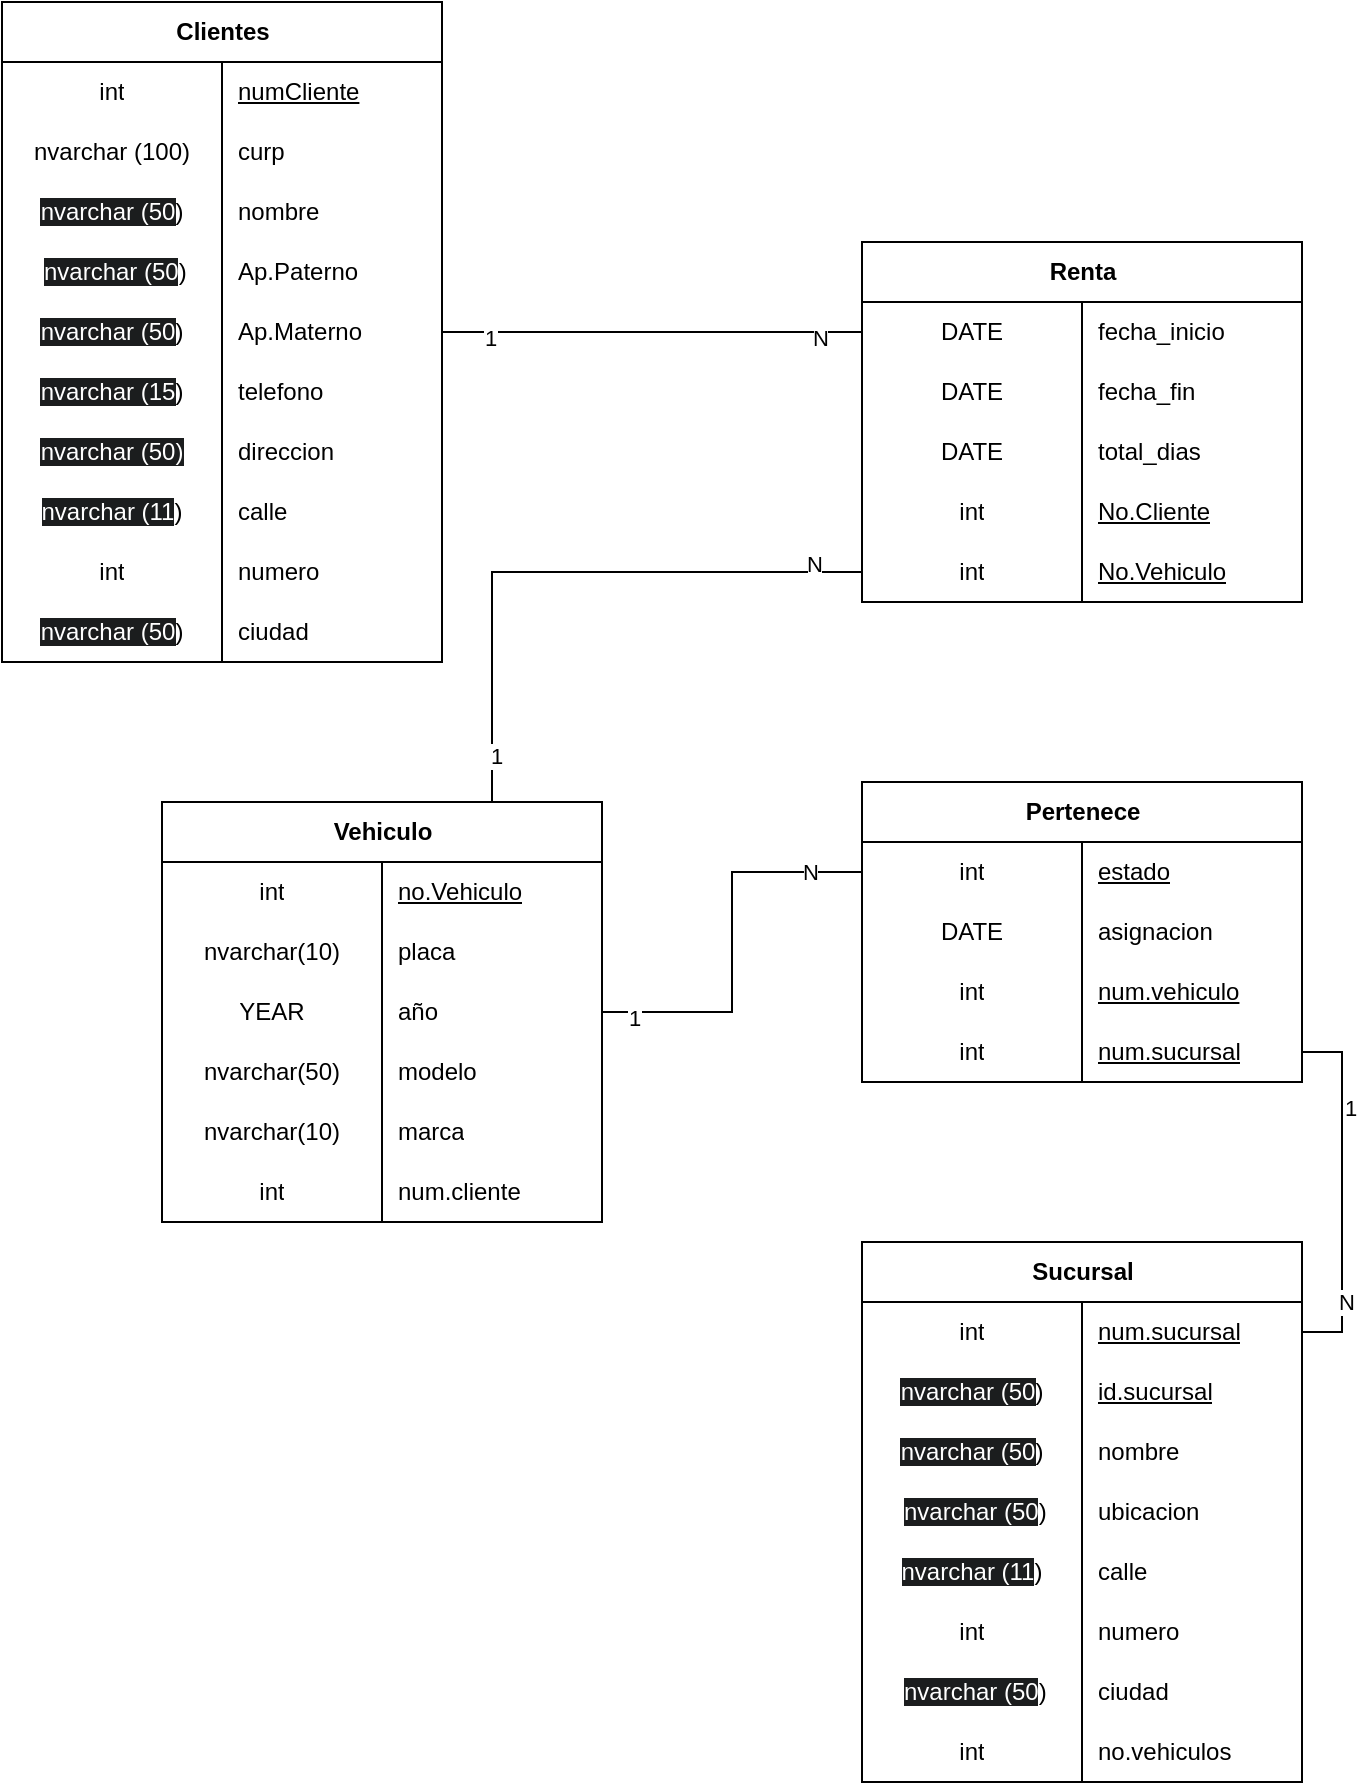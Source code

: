 <mxfile version="27.0.9">
  <diagram name="Página-1" id="7un10roUv1hZEaNa_399">
    <mxGraphModel dx="872" dy="540" grid="1" gridSize="10" guides="1" tooltips="1" connect="1" arrows="1" fold="1" page="1" pageScale="1" pageWidth="827" pageHeight="1169" math="0" shadow="0">
      <root>
        <mxCell id="0" />
        <mxCell id="1" parent="0" />
        <mxCell id="nz0dXg4m47VoNfbv2c2R-1" value="Clientes" style="shape=table;startSize=30;container=1;collapsible=1;childLayout=tableLayout;fixedRows=1;rowLines=0;fontStyle=1;align=center;resizeLast=1;html=1;" vertex="1" parent="1">
          <mxGeometry x="20" y="30" width="220" height="330" as="geometry" />
        </mxCell>
        <mxCell id="nz0dXg4m47VoNfbv2c2R-5" value="" style="shape=tableRow;horizontal=0;startSize=0;swimlaneHead=0;swimlaneBody=0;fillColor=none;collapsible=0;dropTarget=0;points=[[0,0.5],[1,0.5]];portConstraint=eastwest;top=0;left=0;right=0;bottom=0;" vertex="1" parent="nz0dXg4m47VoNfbv2c2R-1">
          <mxGeometry y="30" width="220" height="30" as="geometry" />
        </mxCell>
        <mxCell id="nz0dXg4m47VoNfbv2c2R-6" value="int" style="shape=partialRectangle;connectable=0;fillColor=none;top=0;left=0;bottom=0;right=0;editable=1;overflow=hidden;whiteSpace=wrap;html=1;" vertex="1" parent="nz0dXg4m47VoNfbv2c2R-5">
          <mxGeometry width="110" height="30" as="geometry">
            <mxRectangle width="110" height="30" as="alternateBounds" />
          </mxGeometry>
        </mxCell>
        <mxCell id="nz0dXg4m47VoNfbv2c2R-7" value="&lt;u&gt;numCliente&lt;/u&gt;" style="shape=partialRectangle;connectable=0;fillColor=none;top=0;left=0;bottom=0;right=0;align=left;spacingLeft=6;overflow=hidden;whiteSpace=wrap;html=1;" vertex="1" parent="nz0dXg4m47VoNfbv2c2R-5">
          <mxGeometry x="110" width="110" height="30" as="geometry">
            <mxRectangle width="110" height="30" as="alternateBounds" />
          </mxGeometry>
        </mxCell>
        <mxCell id="nz0dXg4m47VoNfbv2c2R-8" value="" style="shape=tableRow;horizontal=0;startSize=0;swimlaneHead=0;swimlaneBody=0;fillColor=none;collapsible=0;dropTarget=0;points=[[0,0.5],[1,0.5]];portConstraint=eastwest;top=0;left=0;right=0;bottom=0;" vertex="1" parent="nz0dXg4m47VoNfbv2c2R-1">
          <mxGeometry y="60" width="220" height="30" as="geometry" />
        </mxCell>
        <mxCell id="nz0dXg4m47VoNfbv2c2R-9" value="nvarchar (100)" style="shape=partialRectangle;connectable=0;fillColor=none;top=0;left=0;bottom=0;right=0;editable=1;overflow=hidden;whiteSpace=wrap;html=1;" vertex="1" parent="nz0dXg4m47VoNfbv2c2R-8">
          <mxGeometry width="110" height="30" as="geometry">
            <mxRectangle width="110" height="30" as="alternateBounds" />
          </mxGeometry>
        </mxCell>
        <mxCell id="nz0dXg4m47VoNfbv2c2R-10" value="curp" style="shape=partialRectangle;connectable=0;fillColor=none;top=0;left=0;bottom=0;right=0;align=left;spacingLeft=6;overflow=hidden;whiteSpace=wrap;html=1;" vertex="1" parent="nz0dXg4m47VoNfbv2c2R-8">
          <mxGeometry x="110" width="110" height="30" as="geometry">
            <mxRectangle width="110" height="30" as="alternateBounds" />
          </mxGeometry>
        </mxCell>
        <mxCell id="nz0dXg4m47VoNfbv2c2R-11" value="" style="shape=tableRow;horizontal=0;startSize=0;swimlaneHead=0;swimlaneBody=0;fillColor=none;collapsible=0;dropTarget=0;points=[[0,0.5],[1,0.5]];portConstraint=eastwest;top=0;left=0;right=0;bottom=0;" vertex="1" parent="nz0dXg4m47VoNfbv2c2R-1">
          <mxGeometry y="90" width="220" height="30" as="geometry" />
        </mxCell>
        <mxCell id="nz0dXg4m47VoNfbv2c2R-12" value="&lt;span style=&quot;color: rgb(255, 255, 255); font-family: Helvetica; font-size: 12px; font-style: normal; font-variant-ligatures: normal; font-variant-caps: normal; font-weight: 400; letter-spacing: normal; orphans: 2; text-align: center; text-indent: 0px; text-transform: none; widows: 2; word-spacing: 0px; -webkit-text-stroke-width: 0px; white-space: normal; background-color: rgb(27, 29, 30); text-decoration-thickness: initial; text-decoration-style: initial; text-decoration-color: initial; display: inline !important; float: none;&quot;&gt;nvarchar (50&lt;/span&gt;)" style="shape=partialRectangle;connectable=0;fillColor=none;top=0;left=0;bottom=0;right=0;editable=1;overflow=hidden;whiteSpace=wrap;html=1;" vertex="1" parent="nz0dXg4m47VoNfbv2c2R-11">
          <mxGeometry width="110" height="30" as="geometry">
            <mxRectangle width="110" height="30" as="alternateBounds" />
          </mxGeometry>
        </mxCell>
        <mxCell id="nz0dXg4m47VoNfbv2c2R-13" value="nombre" style="shape=partialRectangle;connectable=0;fillColor=none;top=0;left=0;bottom=0;right=0;align=left;spacingLeft=6;overflow=hidden;whiteSpace=wrap;html=1;" vertex="1" parent="nz0dXg4m47VoNfbv2c2R-11">
          <mxGeometry x="110" width="110" height="30" as="geometry">
            <mxRectangle width="110" height="30" as="alternateBounds" />
          </mxGeometry>
        </mxCell>
        <mxCell id="nz0dXg4m47VoNfbv2c2R-14" style="shape=tableRow;horizontal=0;startSize=0;swimlaneHead=0;swimlaneBody=0;fillColor=none;collapsible=0;dropTarget=0;points=[[0,0.5],[1,0.5]];portConstraint=eastwest;top=0;left=0;right=0;bottom=0;" vertex="1" parent="nz0dXg4m47VoNfbv2c2R-1">
          <mxGeometry y="120" width="220" height="30" as="geometry" />
        </mxCell>
        <mxCell id="nz0dXg4m47VoNfbv2c2R-15" value="&amp;nbsp;&lt;span style=&quot;float: none; display: inline !important; color: rgb(255, 255, 255); background-color: rgb(27, 29, 30);&quot;&gt;nvarchar (50&lt;/span&gt;)" style="shape=partialRectangle;connectable=0;fillColor=none;top=0;left=0;bottom=0;right=0;editable=1;overflow=hidden;whiteSpace=wrap;html=1;" vertex="1" parent="nz0dXg4m47VoNfbv2c2R-14">
          <mxGeometry width="110" height="30" as="geometry">
            <mxRectangle width="110" height="30" as="alternateBounds" />
          </mxGeometry>
        </mxCell>
        <mxCell id="nz0dXg4m47VoNfbv2c2R-16" value="Ap.Paterno" style="shape=partialRectangle;connectable=0;fillColor=none;top=0;left=0;bottom=0;right=0;align=left;spacingLeft=6;overflow=hidden;whiteSpace=wrap;html=1;" vertex="1" parent="nz0dXg4m47VoNfbv2c2R-14">
          <mxGeometry x="110" width="110" height="30" as="geometry">
            <mxRectangle width="110" height="30" as="alternateBounds" />
          </mxGeometry>
        </mxCell>
        <mxCell id="nz0dXg4m47VoNfbv2c2R-17" style="shape=tableRow;horizontal=0;startSize=0;swimlaneHead=0;swimlaneBody=0;fillColor=none;collapsible=0;dropTarget=0;points=[[0,0.5],[1,0.5]];portConstraint=eastwest;top=0;left=0;right=0;bottom=0;" vertex="1" parent="nz0dXg4m47VoNfbv2c2R-1">
          <mxGeometry y="150" width="220" height="30" as="geometry" />
        </mxCell>
        <mxCell id="nz0dXg4m47VoNfbv2c2R-18" value="&lt;span style=&quot;float: none; display: inline !important; color: rgb(255, 255, 255); background-color: rgb(27, 29, 30);&quot;&gt;nvarchar (50&lt;/span&gt;)" style="shape=partialRectangle;connectable=0;fillColor=none;top=0;left=0;bottom=0;right=0;editable=1;overflow=hidden;whiteSpace=wrap;html=1;" vertex="1" parent="nz0dXg4m47VoNfbv2c2R-17">
          <mxGeometry width="110" height="30" as="geometry">
            <mxRectangle width="110" height="30" as="alternateBounds" />
          </mxGeometry>
        </mxCell>
        <mxCell id="nz0dXg4m47VoNfbv2c2R-19" value="Ap.Materno" style="shape=partialRectangle;connectable=0;fillColor=none;top=0;left=0;bottom=0;right=0;align=left;spacingLeft=6;overflow=hidden;whiteSpace=wrap;html=1;" vertex="1" parent="nz0dXg4m47VoNfbv2c2R-17">
          <mxGeometry x="110" width="110" height="30" as="geometry">
            <mxRectangle width="110" height="30" as="alternateBounds" />
          </mxGeometry>
        </mxCell>
        <mxCell id="nz0dXg4m47VoNfbv2c2R-20" style="shape=tableRow;horizontal=0;startSize=0;swimlaneHead=0;swimlaneBody=0;fillColor=none;collapsible=0;dropTarget=0;points=[[0,0.5],[1,0.5]];portConstraint=eastwest;top=0;left=0;right=0;bottom=0;" vertex="1" parent="nz0dXg4m47VoNfbv2c2R-1">
          <mxGeometry y="180" width="220" height="30" as="geometry" />
        </mxCell>
        <mxCell id="nz0dXg4m47VoNfbv2c2R-21" value="&lt;span style=&quot;float: none; display: inline !important; color: rgb(255, 255, 255); background-color: rgb(27, 29, 30);&quot;&gt;nvarchar (15&lt;/span&gt;)" style="shape=partialRectangle;connectable=0;fillColor=none;top=0;left=0;bottom=0;right=0;editable=1;overflow=hidden;whiteSpace=wrap;html=1;" vertex="1" parent="nz0dXg4m47VoNfbv2c2R-20">
          <mxGeometry width="110" height="30" as="geometry">
            <mxRectangle width="110" height="30" as="alternateBounds" />
          </mxGeometry>
        </mxCell>
        <mxCell id="nz0dXg4m47VoNfbv2c2R-22" value="telefono" style="shape=partialRectangle;connectable=0;fillColor=none;top=0;left=0;bottom=0;right=0;align=left;spacingLeft=6;overflow=hidden;whiteSpace=wrap;html=1;" vertex="1" parent="nz0dXg4m47VoNfbv2c2R-20">
          <mxGeometry x="110" width="110" height="30" as="geometry">
            <mxRectangle width="110" height="30" as="alternateBounds" />
          </mxGeometry>
        </mxCell>
        <mxCell id="nz0dXg4m47VoNfbv2c2R-23" style="shape=tableRow;horizontal=0;startSize=0;swimlaneHead=0;swimlaneBody=0;fillColor=none;collapsible=0;dropTarget=0;points=[[0,0.5],[1,0.5]];portConstraint=eastwest;top=0;left=0;right=0;bottom=0;" vertex="1" parent="nz0dXg4m47VoNfbv2c2R-1">
          <mxGeometry y="210" width="220" height="30" as="geometry" />
        </mxCell>
        <mxCell id="nz0dXg4m47VoNfbv2c2R-24" value="&lt;span style=&quot;forced-color-adjust: none; box-shadow: none !important; color: rgb(255, 255, 255); font-family: Helvetica; font-size: 12px; font-style: normal; font-variant-ligatures: normal; font-variant-caps: normal; font-weight: 400; letter-spacing: normal; orphans: 2; text-align: center; text-indent: 0px; text-transform: none; widows: 2; word-spacing: 0px; -webkit-text-stroke-width: 0px; white-space: normal; text-decoration-thickness: initial; text-decoration-style: initial; text-decoration-color: initial; background-color: rgb(27, 29, 30); float: none; display: inline !important;&quot; data-mx-given-colors=&quot;{&amp;quot;color&amp;quot;:&amp;quot;rgb(255, 255, 255)&amp;quot;,&amp;quot;background-color&amp;quot;:&amp;quot;rgb(27, 29, 30)&amp;quot;}&quot;&gt;nvarchar (50&lt;/span&gt;&lt;span style=&quot;color: rgb(255, 255, 255); font-family: Helvetica; font-size: 12px; font-style: normal; font-variant-ligatures: normal; font-variant-caps: normal; font-weight: 400; letter-spacing: normal; orphans: 2; text-align: center; text-indent: 0px; text-transform: none; widows: 2; word-spacing: 0px; -webkit-text-stroke-width: 0px; white-space: normal; background-color: rgb(27, 29, 30); text-decoration-thickness: initial; text-decoration-style: initial; text-decoration-color: initial; display: inline !important; float: none;&quot;&gt;)&lt;/span&gt;" style="shape=partialRectangle;connectable=0;fillColor=none;top=0;left=0;bottom=0;right=0;editable=1;overflow=hidden;whiteSpace=wrap;html=1;" vertex="1" parent="nz0dXg4m47VoNfbv2c2R-23">
          <mxGeometry width="110" height="30" as="geometry">
            <mxRectangle width="110" height="30" as="alternateBounds" />
          </mxGeometry>
        </mxCell>
        <mxCell id="nz0dXg4m47VoNfbv2c2R-25" value="direccion" style="shape=partialRectangle;connectable=0;fillColor=none;top=0;left=0;bottom=0;right=0;align=left;spacingLeft=6;overflow=hidden;whiteSpace=wrap;html=1;" vertex="1" parent="nz0dXg4m47VoNfbv2c2R-23">
          <mxGeometry x="110" width="110" height="30" as="geometry">
            <mxRectangle width="110" height="30" as="alternateBounds" />
          </mxGeometry>
        </mxCell>
        <mxCell id="nz0dXg4m47VoNfbv2c2R-26" style="shape=tableRow;horizontal=0;startSize=0;swimlaneHead=0;swimlaneBody=0;fillColor=none;collapsible=0;dropTarget=0;points=[[0,0.5],[1,0.5]];portConstraint=eastwest;top=0;left=0;right=0;bottom=0;" vertex="1" parent="nz0dXg4m47VoNfbv2c2R-1">
          <mxGeometry y="240" width="220" height="30" as="geometry" />
        </mxCell>
        <mxCell id="nz0dXg4m47VoNfbv2c2R-27" value="&lt;span style=&quot;float: none; display: inline !important; color: rgb(255, 255, 255); background-color: rgb(27, 29, 30);&quot;&gt;nvarchar (11&lt;/span&gt;)" style="shape=partialRectangle;connectable=0;fillColor=none;top=0;left=0;bottom=0;right=0;editable=1;overflow=hidden;whiteSpace=wrap;html=1;" vertex="1" parent="nz0dXg4m47VoNfbv2c2R-26">
          <mxGeometry width="110" height="30" as="geometry">
            <mxRectangle width="110" height="30" as="alternateBounds" />
          </mxGeometry>
        </mxCell>
        <mxCell id="nz0dXg4m47VoNfbv2c2R-28" value="calle" style="shape=partialRectangle;connectable=0;fillColor=none;top=0;left=0;bottom=0;right=0;align=left;spacingLeft=6;overflow=hidden;whiteSpace=wrap;html=1;" vertex="1" parent="nz0dXg4m47VoNfbv2c2R-26">
          <mxGeometry x="110" width="110" height="30" as="geometry">
            <mxRectangle width="110" height="30" as="alternateBounds" />
          </mxGeometry>
        </mxCell>
        <mxCell id="nz0dXg4m47VoNfbv2c2R-29" style="shape=tableRow;horizontal=0;startSize=0;swimlaneHead=0;swimlaneBody=0;fillColor=none;collapsible=0;dropTarget=0;points=[[0,0.5],[1,0.5]];portConstraint=eastwest;top=0;left=0;right=0;bottom=0;" vertex="1" parent="nz0dXg4m47VoNfbv2c2R-1">
          <mxGeometry y="270" width="220" height="30" as="geometry" />
        </mxCell>
        <mxCell id="nz0dXg4m47VoNfbv2c2R-30" value="int" style="shape=partialRectangle;connectable=0;fillColor=none;top=0;left=0;bottom=0;right=0;editable=1;overflow=hidden;whiteSpace=wrap;html=1;" vertex="1" parent="nz0dXg4m47VoNfbv2c2R-29">
          <mxGeometry width="110" height="30" as="geometry">
            <mxRectangle width="110" height="30" as="alternateBounds" />
          </mxGeometry>
        </mxCell>
        <mxCell id="nz0dXg4m47VoNfbv2c2R-31" value="numero" style="shape=partialRectangle;connectable=0;fillColor=none;top=0;left=0;bottom=0;right=0;align=left;spacingLeft=6;overflow=hidden;whiteSpace=wrap;html=1;" vertex="1" parent="nz0dXg4m47VoNfbv2c2R-29">
          <mxGeometry x="110" width="110" height="30" as="geometry">
            <mxRectangle width="110" height="30" as="alternateBounds" />
          </mxGeometry>
        </mxCell>
        <mxCell id="nz0dXg4m47VoNfbv2c2R-32" style="shape=tableRow;horizontal=0;startSize=0;swimlaneHead=0;swimlaneBody=0;fillColor=none;collapsible=0;dropTarget=0;points=[[0,0.5],[1,0.5]];portConstraint=eastwest;top=0;left=0;right=0;bottom=0;" vertex="1" parent="nz0dXg4m47VoNfbv2c2R-1">
          <mxGeometry y="300" width="220" height="30" as="geometry" />
        </mxCell>
        <mxCell id="nz0dXg4m47VoNfbv2c2R-33" value="&lt;span style=&quot;float: none; display: inline !important; color: rgb(255, 255, 255); background-color: rgb(27, 29, 30);&quot;&gt;nvarchar (50&lt;/span&gt;)" style="shape=partialRectangle;connectable=0;fillColor=none;top=0;left=0;bottom=0;right=0;editable=1;overflow=hidden;whiteSpace=wrap;html=1;" vertex="1" parent="nz0dXg4m47VoNfbv2c2R-32">
          <mxGeometry width="110" height="30" as="geometry">
            <mxRectangle width="110" height="30" as="alternateBounds" />
          </mxGeometry>
        </mxCell>
        <mxCell id="nz0dXg4m47VoNfbv2c2R-34" value="ciudad" style="shape=partialRectangle;connectable=0;fillColor=none;top=0;left=0;bottom=0;right=0;align=left;spacingLeft=6;overflow=hidden;whiteSpace=wrap;html=1;" vertex="1" parent="nz0dXg4m47VoNfbv2c2R-32">
          <mxGeometry x="110" width="110" height="30" as="geometry">
            <mxRectangle width="110" height="30" as="alternateBounds" />
          </mxGeometry>
        </mxCell>
        <mxCell id="nz0dXg4m47VoNfbv2c2R-35" value="Renta" style="shape=table;startSize=30;container=1;collapsible=1;childLayout=tableLayout;fixedRows=1;rowLines=0;fontStyle=1;align=center;resizeLast=1;html=1;" vertex="1" parent="1">
          <mxGeometry x="450" y="150" width="220" height="180" as="geometry" />
        </mxCell>
        <mxCell id="nz0dXg4m47VoNfbv2c2R-36" value="" style="shape=tableRow;horizontal=0;startSize=0;swimlaneHead=0;swimlaneBody=0;fillColor=none;collapsible=0;dropTarget=0;points=[[0,0.5],[1,0.5]];portConstraint=eastwest;top=0;left=0;right=0;bottom=0;" vertex="1" parent="nz0dXg4m47VoNfbv2c2R-35">
          <mxGeometry y="30" width="220" height="30" as="geometry" />
        </mxCell>
        <mxCell id="nz0dXg4m47VoNfbv2c2R-37" value="DATE" style="shape=partialRectangle;connectable=0;fillColor=none;top=0;left=0;bottom=0;right=0;editable=1;overflow=hidden;whiteSpace=wrap;html=1;" vertex="1" parent="nz0dXg4m47VoNfbv2c2R-36">
          <mxGeometry width="110" height="30" as="geometry">
            <mxRectangle width="110" height="30" as="alternateBounds" />
          </mxGeometry>
        </mxCell>
        <mxCell id="nz0dXg4m47VoNfbv2c2R-38" value="fecha_inicio" style="shape=partialRectangle;connectable=0;fillColor=none;top=0;left=0;bottom=0;right=0;align=left;spacingLeft=6;overflow=hidden;whiteSpace=wrap;html=1;" vertex="1" parent="nz0dXg4m47VoNfbv2c2R-36">
          <mxGeometry x="110" width="110" height="30" as="geometry">
            <mxRectangle width="110" height="30" as="alternateBounds" />
          </mxGeometry>
        </mxCell>
        <mxCell id="nz0dXg4m47VoNfbv2c2R-39" value="" style="shape=tableRow;horizontal=0;startSize=0;swimlaneHead=0;swimlaneBody=0;fillColor=none;collapsible=0;dropTarget=0;points=[[0,0.5],[1,0.5]];portConstraint=eastwest;top=0;left=0;right=0;bottom=0;" vertex="1" parent="nz0dXg4m47VoNfbv2c2R-35">
          <mxGeometry y="60" width="220" height="30" as="geometry" />
        </mxCell>
        <mxCell id="nz0dXg4m47VoNfbv2c2R-40" value="DATE" style="shape=partialRectangle;connectable=0;fillColor=none;top=0;left=0;bottom=0;right=0;editable=1;overflow=hidden;whiteSpace=wrap;html=1;" vertex="1" parent="nz0dXg4m47VoNfbv2c2R-39">
          <mxGeometry width="110" height="30" as="geometry">
            <mxRectangle width="110" height="30" as="alternateBounds" />
          </mxGeometry>
        </mxCell>
        <mxCell id="nz0dXg4m47VoNfbv2c2R-41" value="fecha_fin" style="shape=partialRectangle;connectable=0;fillColor=none;top=0;left=0;bottom=0;right=0;align=left;spacingLeft=6;overflow=hidden;whiteSpace=wrap;html=1;" vertex="1" parent="nz0dXg4m47VoNfbv2c2R-39">
          <mxGeometry x="110" width="110" height="30" as="geometry">
            <mxRectangle width="110" height="30" as="alternateBounds" />
          </mxGeometry>
        </mxCell>
        <mxCell id="nz0dXg4m47VoNfbv2c2R-42" value="" style="shape=tableRow;horizontal=0;startSize=0;swimlaneHead=0;swimlaneBody=0;fillColor=none;collapsible=0;dropTarget=0;points=[[0,0.5],[1,0.5]];portConstraint=eastwest;top=0;left=0;right=0;bottom=0;" vertex="1" parent="nz0dXg4m47VoNfbv2c2R-35">
          <mxGeometry y="90" width="220" height="30" as="geometry" />
        </mxCell>
        <mxCell id="nz0dXg4m47VoNfbv2c2R-43" value="DATE" style="shape=partialRectangle;connectable=0;fillColor=none;top=0;left=0;bottom=0;right=0;editable=1;overflow=hidden;whiteSpace=wrap;html=1;" vertex="1" parent="nz0dXg4m47VoNfbv2c2R-42">
          <mxGeometry width="110" height="30" as="geometry">
            <mxRectangle width="110" height="30" as="alternateBounds" />
          </mxGeometry>
        </mxCell>
        <mxCell id="nz0dXg4m47VoNfbv2c2R-44" value="total_dias" style="shape=partialRectangle;connectable=0;fillColor=none;top=0;left=0;bottom=0;right=0;align=left;spacingLeft=6;overflow=hidden;whiteSpace=wrap;html=1;" vertex="1" parent="nz0dXg4m47VoNfbv2c2R-42">
          <mxGeometry x="110" width="110" height="30" as="geometry">
            <mxRectangle width="110" height="30" as="alternateBounds" />
          </mxGeometry>
        </mxCell>
        <mxCell id="nz0dXg4m47VoNfbv2c2R-45" style="shape=tableRow;horizontal=0;startSize=0;swimlaneHead=0;swimlaneBody=0;fillColor=none;collapsible=0;dropTarget=0;points=[[0,0.5],[1,0.5]];portConstraint=eastwest;top=0;left=0;right=0;bottom=0;" vertex="1" parent="nz0dXg4m47VoNfbv2c2R-35">
          <mxGeometry y="120" width="220" height="30" as="geometry" />
        </mxCell>
        <mxCell id="nz0dXg4m47VoNfbv2c2R-46" value="int" style="shape=partialRectangle;connectable=0;fillColor=none;top=0;left=0;bottom=0;right=0;editable=1;overflow=hidden;whiteSpace=wrap;html=1;" vertex="1" parent="nz0dXg4m47VoNfbv2c2R-45">
          <mxGeometry width="110" height="30" as="geometry">
            <mxRectangle width="110" height="30" as="alternateBounds" />
          </mxGeometry>
        </mxCell>
        <mxCell id="nz0dXg4m47VoNfbv2c2R-47" value="&lt;u&gt;No.Cliente&lt;/u&gt;" style="shape=partialRectangle;connectable=0;fillColor=none;top=0;left=0;bottom=0;right=0;align=left;spacingLeft=6;overflow=hidden;whiteSpace=wrap;html=1;" vertex="1" parent="nz0dXg4m47VoNfbv2c2R-45">
          <mxGeometry x="110" width="110" height="30" as="geometry">
            <mxRectangle width="110" height="30" as="alternateBounds" />
          </mxGeometry>
        </mxCell>
        <mxCell id="nz0dXg4m47VoNfbv2c2R-48" style="shape=tableRow;horizontal=0;startSize=0;swimlaneHead=0;swimlaneBody=0;fillColor=none;collapsible=0;dropTarget=0;points=[[0,0.5],[1,0.5]];portConstraint=eastwest;top=0;left=0;right=0;bottom=0;" vertex="1" parent="nz0dXg4m47VoNfbv2c2R-35">
          <mxGeometry y="150" width="220" height="30" as="geometry" />
        </mxCell>
        <mxCell id="nz0dXg4m47VoNfbv2c2R-49" value="int" style="shape=partialRectangle;connectable=0;fillColor=none;top=0;left=0;bottom=0;right=0;editable=1;overflow=hidden;whiteSpace=wrap;html=1;" vertex="1" parent="nz0dXg4m47VoNfbv2c2R-48">
          <mxGeometry width="110" height="30" as="geometry">
            <mxRectangle width="110" height="30" as="alternateBounds" />
          </mxGeometry>
        </mxCell>
        <mxCell id="nz0dXg4m47VoNfbv2c2R-50" value="&lt;u&gt;No.Vehiculo&lt;/u&gt;" style="shape=partialRectangle;connectable=0;fillColor=none;top=0;left=0;bottom=0;right=0;align=left;spacingLeft=6;overflow=hidden;whiteSpace=wrap;html=1;" vertex="1" parent="nz0dXg4m47VoNfbv2c2R-48">
          <mxGeometry x="110" width="110" height="30" as="geometry">
            <mxRectangle width="110" height="30" as="alternateBounds" />
          </mxGeometry>
        </mxCell>
        <mxCell id="nz0dXg4m47VoNfbv2c2R-136" style="edgeStyle=orthogonalEdgeStyle;rounded=0;orthogonalLoop=1;jettySize=auto;html=1;exitX=0.75;exitY=0;exitDx=0;exitDy=0;entryX=0;entryY=0.5;entryDx=0;entryDy=0;endArrow=none;startFill=0;" edge="1" parent="1" source="nz0dXg4m47VoNfbv2c2R-66" target="nz0dXg4m47VoNfbv2c2R-48">
          <mxGeometry relative="1" as="geometry" />
        </mxCell>
        <mxCell id="nz0dXg4m47VoNfbv2c2R-141" value="1" style="edgeLabel;html=1;align=center;verticalAlign=middle;resizable=0;points=[];" vertex="1" connectable="0" parent="nz0dXg4m47VoNfbv2c2R-136">
          <mxGeometry x="-0.847" y="-2" relative="1" as="geometry">
            <mxPoint as="offset" />
          </mxGeometry>
        </mxCell>
        <mxCell id="nz0dXg4m47VoNfbv2c2R-142" value="N" style="edgeLabel;html=1;align=center;verticalAlign=middle;resizable=0;points=[];" vertex="1" connectable="0" parent="nz0dXg4m47VoNfbv2c2R-136">
          <mxGeometry x="0.84" y="4" relative="1" as="geometry">
            <mxPoint as="offset" />
          </mxGeometry>
        </mxCell>
        <mxCell id="nz0dXg4m47VoNfbv2c2R-66" value="Vehiculo" style="shape=table;startSize=30;container=1;collapsible=1;childLayout=tableLayout;fixedRows=1;rowLines=0;fontStyle=1;align=center;resizeLast=1;html=1;" vertex="1" parent="1">
          <mxGeometry x="100" y="430" width="220" height="210" as="geometry" />
        </mxCell>
        <mxCell id="nz0dXg4m47VoNfbv2c2R-67" value="" style="shape=tableRow;horizontal=0;startSize=0;swimlaneHead=0;swimlaneBody=0;fillColor=none;collapsible=0;dropTarget=0;points=[[0,0.5],[1,0.5]];portConstraint=eastwest;top=0;left=0;right=0;bottom=0;" vertex="1" parent="nz0dXg4m47VoNfbv2c2R-66">
          <mxGeometry y="30" width="220" height="30" as="geometry" />
        </mxCell>
        <mxCell id="nz0dXg4m47VoNfbv2c2R-68" value="int" style="shape=partialRectangle;connectable=0;fillColor=none;top=0;left=0;bottom=0;right=0;editable=1;overflow=hidden;whiteSpace=wrap;html=1;" vertex="1" parent="nz0dXg4m47VoNfbv2c2R-67">
          <mxGeometry width="110" height="30" as="geometry">
            <mxRectangle width="110" height="30" as="alternateBounds" />
          </mxGeometry>
        </mxCell>
        <mxCell id="nz0dXg4m47VoNfbv2c2R-69" value="&lt;u&gt;no.Vehiculo&lt;/u&gt;" style="shape=partialRectangle;connectable=0;fillColor=none;top=0;left=0;bottom=0;right=0;align=left;spacingLeft=6;overflow=hidden;whiteSpace=wrap;html=1;" vertex="1" parent="nz0dXg4m47VoNfbv2c2R-67">
          <mxGeometry x="110" width="110" height="30" as="geometry">
            <mxRectangle width="110" height="30" as="alternateBounds" />
          </mxGeometry>
        </mxCell>
        <mxCell id="nz0dXg4m47VoNfbv2c2R-70" value="" style="shape=tableRow;horizontal=0;startSize=0;swimlaneHead=0;swimlaneBody=0;fillColor=none;collapsible=0;dropTarget=0;points=[[0,0.5],[1,0.5]];portConstraint=eastwest;top=0;left=0;right=0;bottom=0;" vertex="1" parent="nz0dXg4m47VoNfbv2c2R-66">
          <mxGeometry y="60" width="220" height="30" as="geometry" />
        </mxCell>
        <mxCell id="nz0dXg4m47VoNfbv2c2R-71" value="nvarchar(10)" style="shape=partialRectangle;connectable=0;fillColor=none;top=0;left=0;bottom=0;right=0;editable=1;overflow=hidden;whiteSpace=wrap;html=1;" vertex="1" parent="nz0dXg4m47VoNfbv2c2R-70">
          <mxGeometry width="110" height="30" as="geometry">
            <mxRectangle width="110" height="30" as="alternateBounds" />
          </mxGeometry>
        </mxCell>
        <mxCell id="nz0dXg4m47VoNfbv2c2R-72" value="placa" style="shape=partialRectangle;connectable=0;fillColor=none;top=0;left=0;bottom=0;right=0;align=left;spacingLeft=6;overflow=hidden;whiteSpace=wrap;html=1;" vertex="1" parent="nz0dXg4m47VoNfbv2c2R-70">
          <mxGeometry x="110" width="110" height="30" as="geometry">
            <mxRectangle width="110" height="30" as="alternateBounds" />
          </mxGeometry>
        </mxCell>
        <mxCell id="nz0dXg4m47VoNfbv2c2R-73" value="" style="shape=tableRow;horizontal=0;startSize=0;swimlaneHead=0;swimlaneBody=0;fillColor=none;collapsible=0;dropTarget=0;points=[[0,0.5],[1,0.5]];portConstraint=eastwest;top=0;left=0;right=0;bottom=0;" vertex="1" parent="nz0dXg4m47VoNfbv2c2R-66">
          <mxGeometry y="90" width="220" height="30" as="geometry" />
        </mxCell>
        <mxCell id="nz0dXg4m47VoNfbv2c2R-74" value="YEAR" style="shape=partialRectangle;connectable=0;fillColor=none;top=0;left=0;bottom=0;right=0;editable=1;overflow=hidden;whiteSpace=wrap;html=1;" vertex="1" parent="nz0dXg4m47VoNfbv2c2R-73">
          <mxGeometry width="110" height="30" as="geometry">
            <mxRectangle width="110" height="30" as="alternateBounds" />
          </mxGeometry>
        </mxCell>
        <mxCell id="nz0dXg4m47VoNfbv2c2R-75" value="año" style="shape=partialRectangle;connectable=0;fillColor=none;top=0;left=0;bottom=0;right=0;align=left;spacingLeft=6;overflow=hidden;whiteSpace=wrap;html=1;" vertex="1" parent="nz0dXg4m47VoNfbv2c2R-73">
          <mxGeometry x="110" width="110" height="30" as="geometry">
            <mxRectangle width="110" height="30" as="alternateBounds" />
          </mxGeometry>
        </mxCell>
        <mxCell id="nz0dXg4m47VoNfbv2c2R-76" style="shape=tableRow;horizontal=0;startSize=0;swimlaneHead=0;swimlaneBody=0;fillColor=none;collapsible=0;dropTarget=0;points=[[0,0.5],[1,0.5]];portConstraint=eastwest;top=0;left=0;right=0;bottom=0;" vertex="1" parent="nz0dXg4m47VoNfbv2c2R-66">
          <mxGeometry y="120" width="220" height="30" as="geometry" />
        </mxCell>
        <mxCell id="nz0dXg4m47VoNfbv2c2R-77" value="nvarchar(50)" style="shape=partialRectangle;connectable=0;fillColor=none;top=0;left=0;bottom=0;right=0;editable=1;overflow=hidden;whiteSpace=wrap;html=1;" vertex="1" parent="nz0dXg4m47VoNfbv2c2R-76">
          <mxGeometry width="110" height="30" as="geometry">
            <mxRectangle width="110" height="30" as="alternateBounds" />
          </mxGeometry>
        </mxCell>
        <mxCell id="nz0dXg4m47VoNfbv2c2R-78" value="modelo" style="shape=partialRectangle;connectable=0;fillColor=none;top=0;left=0;bottom=0;right=0;align=left;spacingLeft=6;overflow=hidden;whiteSpace=wrap;html=1;" vertex="1" parent="nz0dXg4m47VoNfbv2c2R-76">
          <mxGeometry x="110" width="110" height="30" as="geometry">
            <mxRectangle width="110" height="30" as="alternateBounds" />
          </mxGeometry>
        </mxCell>
        <mxCell id="nz0dXg4m47VoNfbv2c2R-79" style="shape=tableRow;horizontal=0;startSize=0;swimlaneHead=0;swimlaneBody=0;fillColor=none;collapsible=0;dropTarget=0;points=[[0,0.5],[1,0.5]];portConstraint=eastwest;top=0;left=0;right=0;bottom=0;" vertex="1" parent="nz0dXg4m47VoNfbv2c2R-66">
          <mxGeometry y="150" width="220" height="30" as="geometry" />
        </mxCell>
        <mxCell id="nz0dXg4m47VoNfbv2c2R-80" value="nvarchar(10)" style="shape=partialRectangle;connectable=0;fillColor=none;top=0;left=0;bottom=0;right=0;editable=1;overflow=hidden;whiteSpace=wrap;html=1;" vertex="1" parent="nz0dXg4m47VoNfbv2c2R-79">
          <mxGeometry width="110" height="30" as="geometry">
            <mxRectangle width="110" height="30" as="alternateBounds" />
          </mxGeometry>
        </mxCell>
        <mxCell id="nz0dXg4m47VoNfbv2c2R-81" value="marca" style="shape=partialRectangle;connectable=0;fillColor=none;top=0;left=0;bottom=0;right=0;align=left;spacingLeft=6;overflow=hidden;whiteSpace=wrap;html=1;" vertex="1" parent="nz0dXg4m47VoNfbv2c2R-79">
          <mxGeometry x="110" width="110" height="30" as="geometry">
            <mxRectangle width="110" height="30" as="alternateBounds" />
          </mxGeometry>
        </mxCell>
        <mxCell id="nz0dXg4m47VoNfbv2c2R-82" style="shape=tableRow;horizontal=0;startSize=0;swimlaneHead=0;swimlaneBody=0;fillColor=none;collapsible=0;dropTarget=0;points=[[0,0.5],[1,0.5]];portConstraint=eastwest;top=0;left=0;right=0;bottom=0;" vertex="1" parent="nz0dXg4m47VoNfbv2c2R-66">
          <mxGeometry y="180" width="220" height="30" as="geometry" />
        </mxCell>
        <mxCell id="nz0dXg4m47VoNfbv2c2R-83" value="int" style="shape=partialRectangle;connectable=0;fillColor=none;top=0;left=0;bottom=0;right=0;editable=1;overflow=hidden;whiteSpace=wrap;html=1;" vertex="1" parent="nz0dXg4m47VoNfbv2c2R-82">
          <mxGeometry width="110" height="30" as="geometry">
            <mxRectangle width="110" height="30" as="alternateBounds" />
          </mxGeometry>
        </mxCell>
        <mxCell id="nz0dXg4m47VoNfbv2c2R-84" value="num.cliente" style="shape=partialRectangle;connectable=0;fillColor=none;top=0;left=0;bottom=0;right=0;align=left;spacingLeft=6;overflow=hidden;whiteSpace=wrap;html=1;" vertex="1" parent="nz0dXg4m47VoNfbv2c2R-82">
          <mxGeometry x="110" width="110" height="30" as="geometry">
            <mxRectangle width="110" height="30" as="alternateBounds" />
          </mxGeometry>
        </mxCell>
        <mxCell id="nz0dXg4m47VoNfbv2c2R-85" value="Pertenece" style="shape=table;startSize=30;container=1;collapsible=1;childLayout=tableLayout;fixedRows=1;rowLines=0;fontStyle=1;align=center;resizeLast=1;html=1;" vertex="1" parent="1">
          <mxGeometry x="450" y="420" width="220" height="150" as="geometry" />
        </mxCell>
        <mxCell id="nz0dXg4m47VoNfbv2c2R-86" value="" style="shape=tableRow;horizontal=0;startSize=0;swimlaneHead=0;swimlaneBody=0;fillColor=none;collapsible=0;dropTarget=0;points=[[0,0.5],[1,0.5]];portConstraint=eastwest;top=0;left=0;right=0;bottom=0;" vertex="1" parent="nz0dXg4m47VoNfbv2c2R-85">
          <mxGeometry y="30" width="220" height="30" as="geometry" />
        </mxCell>
        <mxCell id="nz0dXg4m47VoNfbv2c2R-87" value="int" style="shape=partialRectangle;connectable=0;fillColor=none;top=0;left=0;bottom=0;right=0;editable=1;overflow=hidden;whiteSpace=wrap;html=1;" vertex="1" parent="nz0dXg4m47VoNfbv2c2R-86">
          <mxGeometry width="110" height="30" as="geometry">
            <mxRectangle width="110" height="30" as="alternateBounds" />
          </mxGeometry>
        </mxCell>
        <mxCell id="nz0dXg4m47VoNfbv2c2R-88" value="&lt;u&gt;estado&lt;/u&gt;" style="shape=partialRectangle;connectable=0;fillColor=none;top=0;left=0;bottom=0;right=0;align=left;spacingLeft=6;overflow=hidden;whiteSpace=wrap;html=1;" vertex="1" parent="nz0dXg4m47VoNfbv2c2R-86">
          <mxGeometry x="110" width="110" height="30" as="geometry">
            <mxRectangle width="110" height="30" as="alternateBounds" />
          </mxGeometry>
        </mxCell>
        <mxCell id="nz0dXg4m47VoNfbv2c2R-89" value="" style="shape=tableRow;horizontal=0;startSize=0;swimlaneHead=0;swimlaneBody=0;fillColor=none;collapsible=0;dropTarget=0;points=[[0,0.5],[1,0.5]];portConstraint=eastwest;top=0;left=0;right=0;bottom=0;" vertex="1" parent="nz0dXg4m47VoNfbv2c2R-85">
          <mxGeometry y="60" width="220" height="30" as="geometry" />
        </mxCell>
        <mxCell id="nz0dXg4m47VoNfbv2c2R-90" value="DATE" style="shape=partialRectangle;connectable=0;fillColor=none;top=0;left=0;bottom=0;right=0;editable=1;overflow=hidden;whiteSpace=wrap;html=1;" vertex="1" parent="nz0dXg4m47VoNfbv2c2R-89">
          <mxGeometry width="110" height="30" as="geometry">
            <mxRectangle width="110" height="30" as="alternateBounds" />
          </mxGeometry>
        </mxCell>
        <mxCell id="nz0dXg4m47VoNfbv2c2R-91" value="asignacion" style="shape=partialRectangle;connectable=0;fillColor=none;top=0;left=0;bottom=0;right=0;align=left;spacingLeft=6;overflow=hidden;whiteSpace=wrap;html=1;" vertex="1" parent="nz0dXg4m47VoNfbv2c2R-89">
          <mxGeometry x="110" width="110" height="30" as="geometry">
            <mxRectangle width="110" height="30" as="alternateBounds" />
          </mxGeometry>
        </mxCell>
        <mxCell id="nz0dXg4m47VoNfbv2c2R-92" value="" style="shape=tableRow;horizontal=0;startSize=0;swimlaneHead=0;swimlaneBody=0;fillColor=none;collapsible=0;dropTarget=0;points=[[0,0.5],[1,0.5]];portConstraint=eastwest;top=0;left=0;right=0;bottom=0;" vertex="1" parent="nz0dXg4m47VoNfbv2c2R-85">
          <mxGeometry y="90" width="220" height="30" as="geometry" />
        </mxCell>
        <mxCell id="nz0dXg4m47VoNfbv2c2R-93" value="int" style="shape=partialRectangle;connectable=0;fillColor=none;top=0;left=0;bottom=0;right=0;editable=1;overflow=hidden;whiteSpace=wrap;html=1;" vertex="1" parent="nz0dXg4m47VoNfbv2c2R-92">
          <mxGeometry width="110" height="30" as="geometry">
            <mxRectangle width="110" height="30" as="alternateBounds" />
          </mxGeometry>
        </mxCell>
        <mxCell id="nz0dXg4m47VoNfbv2c2R-94" value="&lt;u&gt;num.vehiculo&lt;/u&gt;" style="shape=partialRectangle;connectable=0;fillColor=none;top=0;left=0;bottom=0;right=0;align=left;spacingLeft=6;overflow=hidden;whiteSpace=wrap;html=1;" vertex="1" parent="nz0dXg4m47VoNfbv2c2R-92">
          <mxGeometry x="110" width="110" height="30" as="geometry">
            <mxRectangle width="110" height="30" as="alternateBounds" />
          </mxGeometry>
        </mxCell>
        <mxCell id="nz0dXg4m47VoNfbv2c2R-95" style="shape=tableRow;horizontal=0;startSize=0;swimlaneHead=0;swimlaneBody=0;fillColor=none;collapsible=0;dropTarget=0;points=[[0,0.5],[1,0.5]];portConstraint=eastwest;top=0;left=0;right=0;bottom=0;" vertex="1" parent="nz0dXg4m47VoNfbv2c2R-85">
          <mxGeometry y="120" width="220" height="30" as="geometry" />
        </mxCell>
        <mxCell id="nz0dXg4m47VoNfbv2c2R-96" value="int" style="shape=partialRectangle;connectable=0;fillColor=none;top=0;left=0;bottom=0;right=0;editable=1;overflow=hidden;whiteSpace=wrap;html=1;" vertex="1" parent="nz0dXg4m47VoNfbv2c2R-95">
          <mxGeometry width="110" height="30" as="geometry">
            <mxRectangle width="110" height="30" as="alternateBounds" />
          </mxGeometry>
        </mxCell>
        <mxCell id="nz0dXg4m47VoNfbv2c2R-97" value="&lt;u&gt;num.sucursal&lt;/u&gt;" style="shape=partialRectangle;connectable=0;fillColor=none;top=0;left=0;bottom=0;right=0;align=left;spacingLeft=6;overflow=hidden;whiteSpace=wrap;html=1;" vertex="1" parent="nz0dXg4m47VoNfbv2c2R-95">
          <mxGeometry x="110" width="110" height="30" as="geometry">
            <mxRectangle width="110" height="30" as="alternateBounds" />
          </mxGeometry>
        </mxCell>
        <mxCell id="nz0dXg4m47VoNfbv2c2R-104" value="Sucursal" style="shape=table;startSize=30;container=1;collapsible=1;childLayout=tableLayout;fixedRows=1;rowLines=0;fontStyle=1;align=center;resizeLast=1;html=1;" vertex="1" parent="1">
          <mxGeometry x="450" y="650" width="220" height="270" as="geometry" />
        </mxCell>
        <mxCell id="nz0dXg4m47VoNfbv2c2R-105" value="" style="shape=tableRow;horizontal=0;startSize=0;swimlaneHead=0;swimlaneBody=0;fillColor=none;collapsible=0;dropTarget=0;points=[[0,0.5],[1,0.5]];portConstraint=eastwest;top=0;left=0;right=0;bottom=0;" vertex="1" parent="nz0dXg4m47VoNfbv2c2R-104">
          <mxGeometry y="30" width="220" height="30" as="geometry" />
        </mxCell>
        <mxCell id="nz0dXg4m47VoNfbv2c2R-106" value="int" style="shape=partialRectangle;connectable=0;fillColor=none;top=0;left=0;bottom=0;right=0;editable=1;overflow=hidden;whiteSpace=wrap;html=1;" vertex="1" parent="nz0dXg4m47VoNfbv2c2R-105">
          <mxGeometry width="110" height="30" as="geometry">
            <mxRectangle width="110" height="30" as="alternateBounds" />
          </mxGeometry>
        </mxCell>
        <mxCell id="nz0dXg4m47VoNfbv2c2R-107" value="&lt;u&gt;num.sucursal&lt;/u&gt;" style="shape=partialRectangle;connectable=0;fillColor=none;top=0;left=0;bottom=0;right=0;align=left;spacingLeft=6;overflow=hidden;whiteSpace=wrap;html=1;" vertex="1" parent="nz0dXg4m47VoNfbv2c2R-105">
          <mxGeometry x="110" width="110" height="30" as="geometry">
            <mxRectangle width="110" height="30" as="alternateBounds" />
          </mxGeometry>
        </mxCell>
        <mxCell id="nz0dXg4m47VoNfbv2c2R-108" value="" style="shape=tableRow;horizontal=0;startSize=0;swimlaneHead=0;swimlaneBody=0;fillColor=none;collapsible=0;dropTarget=0;points=[[0,0.5],[1,0.5]];portConstraint=eastwest;top=0;left=0;right=0;bottom=0;" vertex="1" parent="nz0dXg4m47VoNfbv2c2R-104">
          <mxGeometry y="60" width="220" height="30" as="geometry" />
        </mxCell>
        <mxCell id="nz0dXg4m47VoNfbv2c2R-109" value="&lt;span style=&quot;float: none; display: inline !important; color: rgb(255, 255, 255); background-color: rgb(27, 29, 30);&quot;&gt;nvarchar (50&lt;/span&gt;)" style="shape=partialRectangle;connectable=0;fillColor=none;top=0;left=0;bottom=0;right=0;editable=1;overflow=hidden;whiteSpace=wrap;html=1;" vertex="1" parent="nz0dXg4m47VoNfbv2c2R-108">
          <mxGeometry width="110" height="30" as="geometry">
            <mxRectangle width="110" height="30" as="alternateBounds" />
          </mxGeometry>
        </mxCell>
        <mxCell id="nz0dXg4m47VoNfbv2c2R-110" value="&lt;u&gt;id.sucursal&lt;/u&gt;" style="shape=partialRectangle;connectable=0;fillColor=none;top=0;left=0;bottom=0;right=0;align=left;spacingLeft=6;overflow=hidden;whiteSpace=wrap;html=1;" vertex="1" parent="nz0dXg4m47VoNfbv2c2R-108">
          <mxGeometry x="110" width="110" height="30" as="geometry">
            <mxRectangle width="110" height="30" as="alternateBounds" />
          </mxGeometry>
        </mxCell>
        <mxCell id="nz0dXg4m47VoNfbv2c2R-111" value="" style="shape=tableRow;horizontal=0;startSize=0;swimlaneHead=0;swimlaneBody=0;fillColor=none;collapsible=0;dropTarget=0;points=[[0,0.5],[1,0.5]];portConstraint=eastwest;top=0;left=0;right=0;bottom=0;" vertex="1" parent="nz0dXg4m47VoNfbv2c2R-104">
          <mxGeometry y="90" width="220" height="30" as="geometry" />
        </mxCell>
        <mxCell id="nz0dXg4m47VoNfbv2c2R-112" value="&lt;span style=&quot;color: rgb(255, 255, 255); font-family: Helvetica; font-size: 12px; font-style: normal; font-variant-ligatures: normal; font-variant-caps: normal; font-weight: 400; letter-spacing: normal; orphans: 2; text-align: center; text-indent: 0px; text-transform: none; widows: 2; word-spacing: 0px; -webkit-text-stroke-width: 0px; white-space: normal; background-color: rgb(27, 29, 30); text-decoration-thickness: initial; text-decoration-style: initial; text-decoration-color: initial; display: inline !important; float: none;&quot;&gt;nvarchar (50&lt;/span&gt;)" style="shape=partialRectangle;connectable=0;fillColor=none;top=0;left=0;bottom=0;right=0;editable=1;overflow=hidden;whiteSpace=wrap;html=1;" vertex="1" parent="nz0dXg4m47VoNfbv2c2R-111">
          <mxGeometry width="110" height="30" as="geometry">
            <mxRectangle width="110" height="30" as="alternateBounds" />
          </mxGeometry>
        </mxCell>
        <mxCell id="nz0dXg4m47VoNfbv2c2R-113" value="nombre" style="shape=partialRectangle;connectable=0;fillColor=none;top=0;left=0;bottom=0;right=0;align=left;spacingLeft=6;overflow=hidden;whiteSpace=wrap;html=1;" vertex="1" parent="nz0dXg4m47VoNfbv2c2R-111">
          <mxGeometry x="110" width="110" height="30" as="geometry">
            <mxRectangle width="110" height="30" as="alternateBounds" />
          </mxGeometry>
        </mxCell>
        <mxCell id="nz0dXg4m47VoNfbv2c2R-114" style="shape=tableRow;horizontal=0;startSize=0;swimlaneHead=0;swimlaneBody=0;fillColor=none;collapsible=0;dropTarget=0;points=[[0,0.5],[1,0.5]];portConstraint=eastwest;top=0;left=0;right=0;bottom=0;" vertex="1" parent="nz0dXg4m47VoNfbv2c2R-104">
          <mxGeometry y="120" width="220" height="30" as="geometry" />
        </mxCell>
        <mxCell id="nz0dXg4m47VoNfbv2c2R-115" value="&amp;nbsp;&lt;span style=&quot;float: none; display: inline !important; color: rgb(255, 255, 255); background-color: rgb(27, 29, 30);&quot;&gt;nvarchar (50&lt;/span&gt;)" style="shape=partialRectangle;connectable=0;fillColor=none;top=0;left=0;bottom=0;right=0;editable=1;overflow=hidden;whiteSpace=wrap;html=1;" vertex="1" parent="nz0dXg4m47VoNfbv2c2R-114">
          <mxGeometry width="110" height="30" as="geometry">
            <mxRectangle width="110" height="30" as="alternateBounds" />
          </mxGeometry>
        </mxCell>
        <mxCell id="nz0dXg4m47VoNfbv2c2R-116" value="ubicacion" style="shape=partialRectangle;connectable=0;fillColor=none;top=0;left=0;bottom=0;right=0;align=left;spacingLeft=6;overflow=hidden;whiteSpace=wrap;html=1;" vertex="1" parent="nz0dXg4m47VoNfbv2c2R-114">
          <mxGeometry x="110" width="110" height="30" as="geometry">
            <mxRectangle width="110" height="30" as="alternateBounds" />
          </mxGeometry>
        </mxCell>
        <mxCell id="nz0dXg4m47VoNfbv2c2R-117" style="shape=tableRow;horizontal=0;startSize=0;swimlaneHead=0;swimlaneBody=0;fillColor=none;collapsible=0;dropTarget=0;points=[[0,0.5],[1,0.5]];portConstraint=eastwest;top=0;left=0;right=0;bottom=0;" vertex="1" parent="nz0dXg4m47VoNfbv2c2R-104">
          <mxGeometry y="150" width="220" height="30" as="geometry" />
        </mxCell>
        <mxCell id="nz0dXg4m47VoNfbv2c2R-118" value="&lt;span style=&quot;float: none; display: inline !important; color: rgb(255, 255, 255); background-color: rgb(27, 29, 30);&quot;&gt;nvarchar (11&lt;/span&gt;)" style="shape=partialRectangle;connectable=0;fillColor=none;top=0;left=0;bottom=0;right=0;editable=1;overflow=hidden;whiteSpace=wrap;html=1;" vertex="1" parent="nz0dXg4m47VoNfbv2c2R-117">
          <mxGeometry width="110" height="30" as="geometry">
            <mxRectangle width="110" height="30" as="alternateBounds" />
          </mxGeometry>
        </mxCell>
        <mxCell id="nz0dXg4m47VoNfbv2c2R-119" value="calle" style="shape=partialRectangle;connectable=0;fillColor=none;top=0;left=0;bottom=0;right=0;align=left;spacingLeft=6;overflow=hidden;whiteSpace=wrap;html=1;" vertex="1" parent="nz0dXg4m47VoNfbv2c2R-117">
          <mxGeometry x="110" width="110" height="30" as="geometry">
            <mxRectangle width="110" height="30" as="alternateBounds" />
          </mxGeometry>
        </mxCell>
        <mxCell id="nz0dXg4m47VoNfbv2c2R-120" style="shape=tableRow;horizontal=0;startSize=0;swimlaneHead=0;swimlaneBody=0;fillColor=none;collapsible=0;dropTarget=0;points=[[0,0.5],[1,0.5]];portConstraint=eastwest;top=0;left=0;right=0;bottom=0;" vertex="1" parent="nz0dXg4m47VoNfbv2c2R-104">
          <mxGeometry y="180" width="220" height="30" as="geometry" />
        </mxCell>
        <mxCell id="nz0dXg4m47VoNfbv2c2R-121" value="int" style="shape=partialRectangle;connectable=0;fillColor=none;top=0;left=0;bottom=0;right=0;editable=1;overflow=hidden;whiteSpace=wrap;html=1;" vertex="1" parent="nz0dXg4m47VoNfbv2c2R-120">
          <mxGeometry width="110" height="30" as="geometry">
            <mxRectangle width="110" height="30" as="alternateBounds" />
          </mxGeometry>
        </mxCell>
        <mxCell id="nz0dXg4m47VoNfbv2c2R-122" value="numero" style="shape=partialRectangle;connectable=0;fillColor=none;top=0;left=0;bottom=0;right=0;align=left;spacingLeft=6;overflow=hidden;whiteSpace=wrap;html=1;" vertex="1" parent="nz0dXg4m47VoNfbv2c2R-120">
          <mxGeometry x="110" width="110" height="30" as="geometry">
            <mxRectangle width="110" height="30" as="alternateBounds" />
          </mxGeometry>
        </mxCell>
        <mxCell id="nz0dXg4m47VoNfbv2c2R-123" style="shape=tableRow;horizontal=0;startSize=0;swimlaneHead=0;swimlaneBody=0;fillColor=none;collapsible=0;dropTarget=0;points=[[0,0.5],[1,0.5]];portConstraint=eastwest;top=0;left=0;right=0;bottom=0;" vertex="1" parent="nz0dXg4m47VoNfbv2c2R-104">
          <mxGeometry y="210" width="220" height="30" as="geometry" />
        </mxCell>
        <mxCell id="nz0dXg4m47VoNfbv2c2R-124" value="&amp;nbsp;&lt;span style=&quot;float: none; display: inline !important; color: rgb(255, 255, 255); background-color: rgb(27, 29, 30);&quot;&gt;nvarchar (50&lt;/span&gt;)" style="shape=partialRectangle;connectable=0;fillColor=none;top=0;left=0;bottom=0;right=0;editable=1;overflow=hidden;whiteSpace=wrap;html=1;" vertex="1" parent="nz0dXg4m47VoNfbv2c2R-123">
          <mxGeometry width="110" height="30" as="geometry">
            <mxRectangle width="110" height="30" as="alternateBounds" />
          </mxGeometry>
        </mxCell>
        <mxCell id="nz0dXg4m47VoNfbv2c2R-125" value="ciudad" style="shape=partialRectangle;connectable=0;fillColor=none;top=0;left=0;bottom=0;right=0;align=left;spacingLeft=6;overflow=hidden;whiteSpace=wrap;html=1;" vertex="1" parent="nz0dXg4m47VoNfbv2c2R-123">
          <mxGeometry x="110" width="110" height="30" as="geometry">
            <mxRectangle width="110" height="30" as="alternateBounds" />
          </mxGeometry>
        </mxCell>
        <mxCell id="nz0dXg4m47VoNfbv2c2R-126" style="shape=tableRow;horizontal=0;startSize=0;swimlaneHead=0;swimlaneBody=0;fillColor=none;collapsible=0;dropTarget=0;points=[[0,0.5],[1,0.5]];portConstraint=eastwest;top=0;left=0;right=0;bottom=0;" vertex="1" parent="nz0dXg4m47VoNfbv2c2R-104">
          <mxGeometry y="240" width="220" height="30" as="geometry" />
        </mxCell>
        <mxCell id="nz0dXg4m47VoNfbv2c2R-127" value="int" style="shape=partialRectangle;connectable=0;fillColor=none;top=0;left=0;bottom=0;right=0;editable=1;overflow=hidden;whiteSpace=wrap;html=1;" vertex="1" parent="nz0dXg4m47VoNfbv2c2R-126">
          <mxGeometry width="110" height="30" as="geometry">
            <mxRectangle width="110" height="30" as="alternateBounds" />
          </mxGeometry>
        </mxCell>
        <mxCell id="nz0dXg4m47VoNfbv2c2R-128" value="no.vehiculos" style="shape=partialRectangle;connectable=0;fillColor=none;top=0;left=0;bottom=0;right=0;align=left;spacingLeft=6;overflow=hidden;whiteSpace=wrap;html=1;" vertex="1" parent="nz0dXg4m47VoNfbv2c2R-126">
          <mxGeometry x="110" width="110" height="30" as="geometry">
            <mxRectangle width="110" height="30" as="alternateBounds" />
          </mxGeometry>
        </mxCell>
        <mxCell id="nz0dXg4m47VoNfbv2c2R-135" style="edgeStyle=orthogonalEdgeStyle;rounded=0;orthogonalLoop=1;jettySize=auto;html=1;exitX=1;exitY=0.5;exitDx=0;exitDy=0;entryX=0;entryY=0.5;entryDx=0;entryDy=0;endArrow=none;startFill=0;" edge="1" parent="1" source="nz0dXg4m47VoNfbv2c2R-17" target="nz0dXg4m47VoNfbv2c2R-36">
          <mxGeometry relative="1" as="geometry" />
        </mxCell>
        <mxCell id="nz0dXg4m47VoNfbv2c2R-139" value="1" style="edgeLabel;html=1;align=center;verticalAlign=middle;resizable=0;points=[];" vertex="1" connectable="0" parent="nz0dXg4m47VoNfbv2c2R-135">
          <mxGeometry x="-0.771" y="-3" relative="1" as="geometry">
            <mxPoint as="offset" />
          </mxGeometry>
        </mxCell>
        <mxCell id="nz0dXg4m47VoNfbv2c2R-140" value="N" style="edgeLabel;html=1;align=center;verticalAlign=middle;resizable=0;points=[];" vertex="1" connectable="0" parent="nz0dXg4m47VoNfbv2c2R-135">
          <mxGeometry x="0.8" y="-3" relative="1" as="geometry">
            <mxPoint as="offset" />
          </mxGeometry>
        </mxCell>
        <mxCell id="nz0dXg4m47VoNfbv2c2R-137" style="edgeStyle=orthogonalEdgeStyle;rounded=0;orthogonalLoop=1;jettySize=auto;html=1;exitX=1;exitY=0.5;exitDx=0;exitDy=0;entryX=0;entryY=0.5;entryDx=0;entryDy=0;endArrow=none;startFill=0;" edge="1" parent="1" source="nz0dXg4m47VoNfbv2c2R-73" target="nz0dXg4m47VoNfbv2c2R-86">
          <mxGeometry relative="1" as="geometry" />
        </mxCell>
        <mxCell id="nz0dXg4m47VoNfbv2c2R-143" value="1" style="edgeLabel;html=1;align=center;verticalAlign=middle;resizable=0;points=[];" vertex="1" connectable="0" parent="nz0dXg4m47VoNfbv2c2R-137">
          <mxGeometry x="-0.84" y="-3" relative="1" as="geometry">
            <mxPoint as="offset" />
          </mxGeometry>
        </mxCell>
        <mxCell id="nz0dXg4m47VoNfbv2c2R-144" value="N" style="edgeLabel;html=1;align=center;verticalAlign=middle;resizable=0;points=[];" vertex="1" connectable="0" parent="nz0dXg4m47VoNfbv2c2R-137">
          <mxGeometry x="0.74" relative="1" as="geometry">
            <mxPoint as="offset" />
          </mxGeometry>
        </mxCell>
        <mxCell id="nz0dXg4m47VoNfbv2c2R-138" style="edgeStyle=orthogonalEdgeStyle;rounded=0;orthogonalLoop=1;jettySize=auto;html=1;exitX=1;exitY=0.5;exitDx=0;exitDy=0;entryX=1;entryY=0.5;entryDx=0;entryDy=0;endArrow=none;startFill=0;" edge="1" parent="1" source="nz0dXg4m47VoNfbv2c2R-95" target="nz0dXg4m47VoNfbv2c2R-105">
          <mxGeometry relative="1" as="geometry" />
        </mxCell>
        <mxCell id="nz0dXg4m47VoNfbv2c2R-145" value="1" style="edgeLabel;html=1;align=center;verticalAlign=middle;resizable=0;points=[];" vertex="1" connectable="0" parent="nz0dXg4m47VoNfbv2c2R-138">
          <mxGeometry x="-0.467" y="4" relative="1" as="geometry">
            <mxPoint as="offset" />
          </mxGeometry>
        </mxCell>
        <mxCell id="nz0dXg4m47VoNfbv2c2R-146" value="N" style="edgeLabel;html=1;align=center;verticalAlign=middle;resizable=0;points=[];" vertex="1" connectable="0" parent="nz0dXg4m47VoNfbv2c2R-138">
          <mxGeometry x="0.611" y="2" relative="1" as="geometry">
            <mxPoint as="offset" />
          </mxGeometry>
        </mxCell>
      </root>
    </mxGraphModel>
  </diagram>
</mxfile>
